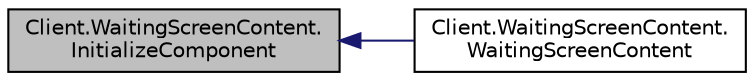 digraph "Client.WaitingScreenContent.InitializeComponent"
{
  edge [fontname="Helvetica",fontsize="10",labelfontname="Helvetica",labelfontsize="10"];
  node [fontname="Helvetica",fontsize="10",shape=record];
  rankdir="LR";
  Node1 [label="Client.WaitingScreenContent.\lInitializeComponent",height=0.2,width=0.4,color="black", fillcolor="grey75", style="filled", fontcolor="black"];
  Node1 -> Node2 [dir="back",color="midnightblue",fontsize="10",style="solid",fontname="Helvetica"];
  Node2 [label="Client.WaitingScreenContent.\lWaitingScreenContent",height=0.2,width=0.4,color="black", fillcolor="white", style="filled",URL="$class_client_1_1_waiting_screen_content.html#ae4f1a56818ffc0dcf3fa0ff69cb1f13a"];
}
